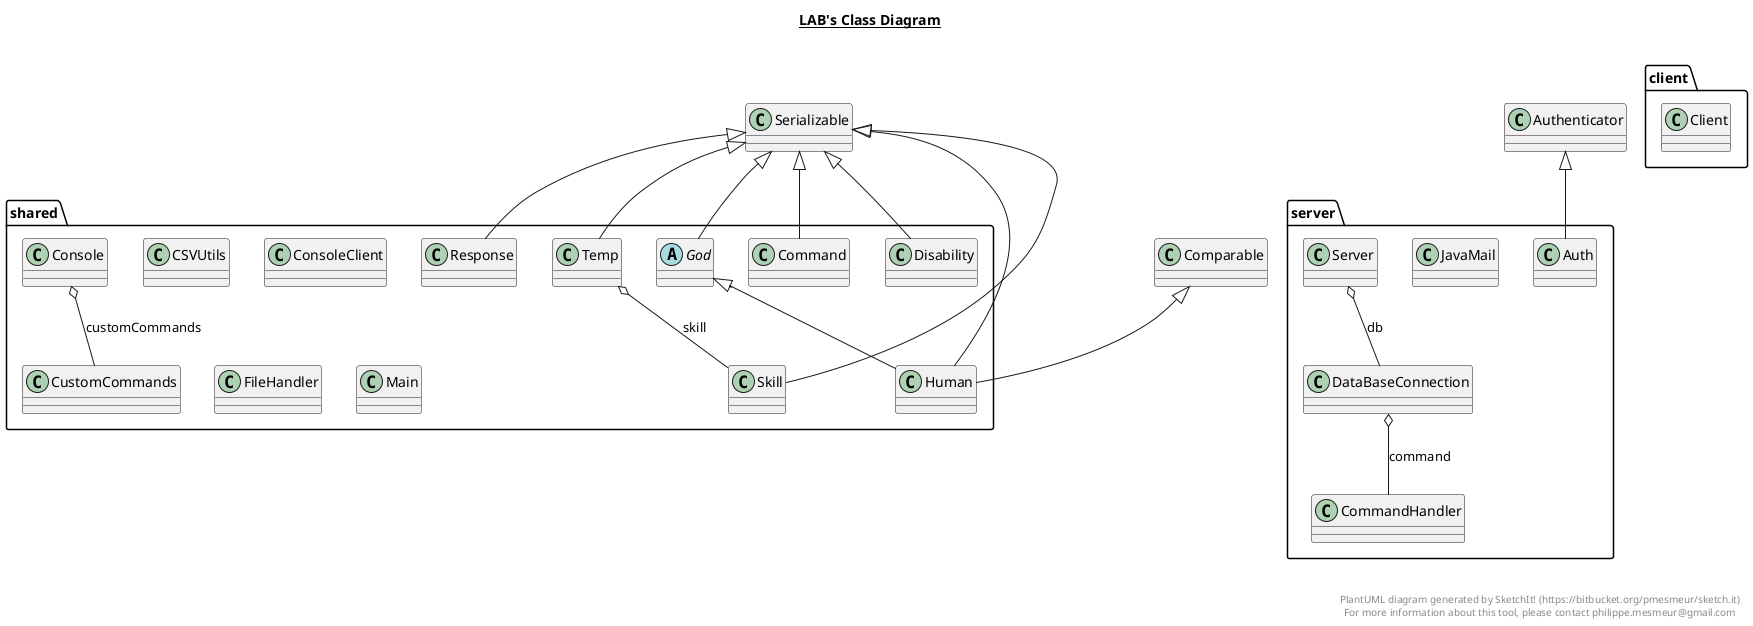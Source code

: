 @startuml

title __LAB's Class Diagram__\n

  package server {
    class Auth {
    }
  }
  

  package shared {
    class CSVUtils {
    }
  }
  

  package client {
    class Client {
    }
  }
  

  package shared {
    class Command {
    }
  }
  

  package server {
    class CommandHandler {
    }
  }
  

  package shared {
    class Console {
    }
  }
  

  package shared {
    class ConsoleClient {
    }
  }
  

  package shared {
    class CustomCommands {
    }
  }
  

  package server {
    class DataBaseConnection {
    }
  }
  

  package shared {
    class Disability {
    }
  }
  

  package shared {
    class FileHandler {
    }
  }
  

  package shared {
    abstract class God {
    }
  }
  

  package shared {
    class Human {
    }
  }
  

  package server {
    class JavaMail {
    }
  }
  

  package shared {
    class Main {
    }
  }
  

  package shared {
    class Response {
    }
  }
  

  package server {
    class Server {
    }
  }
  

  package shared {
    class Skill {
    }
  }
  

  package shared {
    class Temp {
    }
  }
  

  Auth -up-|> Authenticator
  Command -up-|> Serializable
  Console o-- CustomCommands : customCommands
  DataBaseConnection o-- CommandHandler : command
  Disability -up-|> Serializable
  God -up-|> Serializable
  Human -up-|> Serializable
  Human -up-|> Comparable
  Human -up-|> God
  Response -up-|> Serializable
  Server o-- DataBaseConnection : db
  Skill -up-|> Serializable
  Temp -up-|> Serializable
  Temp o-- Skill : skill


right footer


PlantUML diagram generated by SketchIt! (https://bitbucket.org/pmesmeur/sketch.it)
For more information about this tool, please contact philippe.mesmeur@gmail.com
endfooter

@enduml
